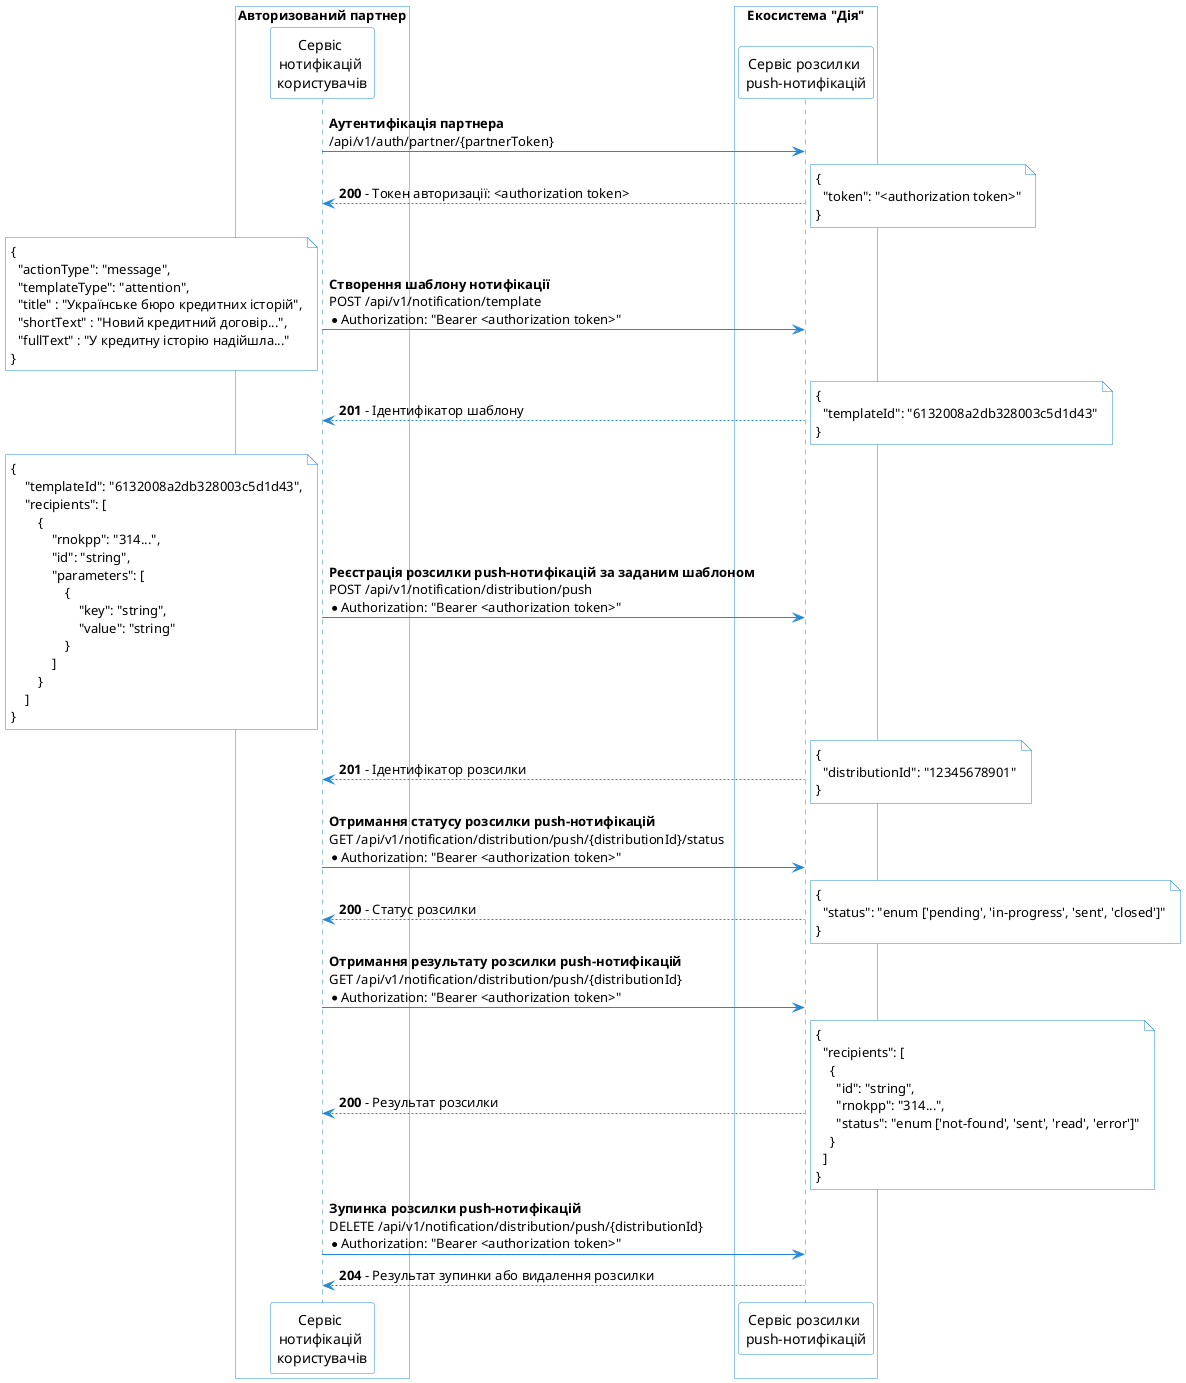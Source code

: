 @startuml
skinparam shadowing false
skinparam DatabaseBackgroundColor white
skinparam DatabaseBorderColor #2688d4
skinparam QueueBackgroundColor white
skinparam QueueBorderColor #2688d4
skinparam NoteBackgroundColor white
skinparam NoteBorderColor #2688d4
skinparam ActorBackgroundColor white
skinparam ControlBackgroundColor white
skinparam ControlBorderColor #2688d4
skinparam sequence {
    ArrowColor #2688d4
    ActorBorderColor #2688d4
    LifeLineBorderColor #2688d4
    ParticipantBorderColor #2688d4
    ParticipantBackgroundColor white
    BoxBorderColor #2688d4
    BoxBackgroundColor white
}

box Авторизований партнер
participant "Сервіс \nнотифікацій \nкористувачів" as notification_service
end box

box Екосистема "Дія"
  participant "Сервіс розсилки \npush-нотифікацій" as diia_notification_service
end box

notification_service -> diia_notification_service: **Аутентифікація партнера** \n/api/v1/auth/partner/{partnerToken}
diia_notification_service --> notification_service: **200** - Токен авторизації: <authorization token>
note right
{
  "token": "<authorization token>"
}
end note

notification_service -> diia_notification_service: **Створення шаблону нотифікації** \nPOST /api/v1/notification/template \n*Authorization: "Bearer <authorization token>"
note left
{
  "actionType": "message",
  "templateType": "attention",
  "title" : "Українське бюро кредитних історій",
  "shortText" : "Новий кредитний договір...",
  "fullText" : "У кредитну історію надійшла..."
}
end note

diia_notification_service --> notification_service: **201** - Ідентифікатор шаблону
note right
{
  "templateId": "6132008a2db328003c5d1d43"
}
end note

notification_service -> diia_notification_service: **Реєстрація розсилки push-нотифікацій за заданим шаблоном** \nPOST /api/v1/notification/distribution/push \n*Authorization: "Bearer <authorization token>"
note left
{
    "templateId": "6132008a2db328003c5d1d43",
    "recipients": [
        {
            "rnokpp": "314...",
            "id": "string",
            "parameters": [
                {
                    "key": "string",
                    "value": "string"
                }
            ]
        }
    ]
}
end note

diia_notification_service --> notification_service: **201** - Ідентифікатор розсилки
note right
{
  "distributionId": "12345678901"
}
end note

notification_service -> diia_notification_service: **Отримання статусу розсилки push-нотифікацій** \nGET /api/v1/notification/distribution/push/{distributionId}/status \n*Authorization: "Bearer <authorization token>"

diia_notification_service --> notification_service: **200** - Статус розсилки
note right
{
  "status": "enum ['pending', 'in-progress', 'sent', 'closed']"
}
end note

notification_service -> diia_notification_service: **Отримання результату розсилки push-нотифікацій** \nGET /api/v1/notification/distribution/push/{distributionId} \n*Authorization: "Bearer <authorization token>"

diia_notification_service --> notification_service: **200** - Результат розсилки
note right
{
  "recipients": [
    {
      "id": "string",
      "rnokpp": "314...",
      "status": "enum ['not-found', 'sent', 'read', 'error']"
    }
  ]
}
end note

notification_service -> diia_notification_service: **Зупинка розсилки push-нотифікацій** \nDELETE /api/v1/notification/distribution/push/{distributionId} \n*Authorization: "Bearer <authorization token>"
diia_notification_service --> notification_service: **204** - Результат зупинки або видалення розсилки

@enduml